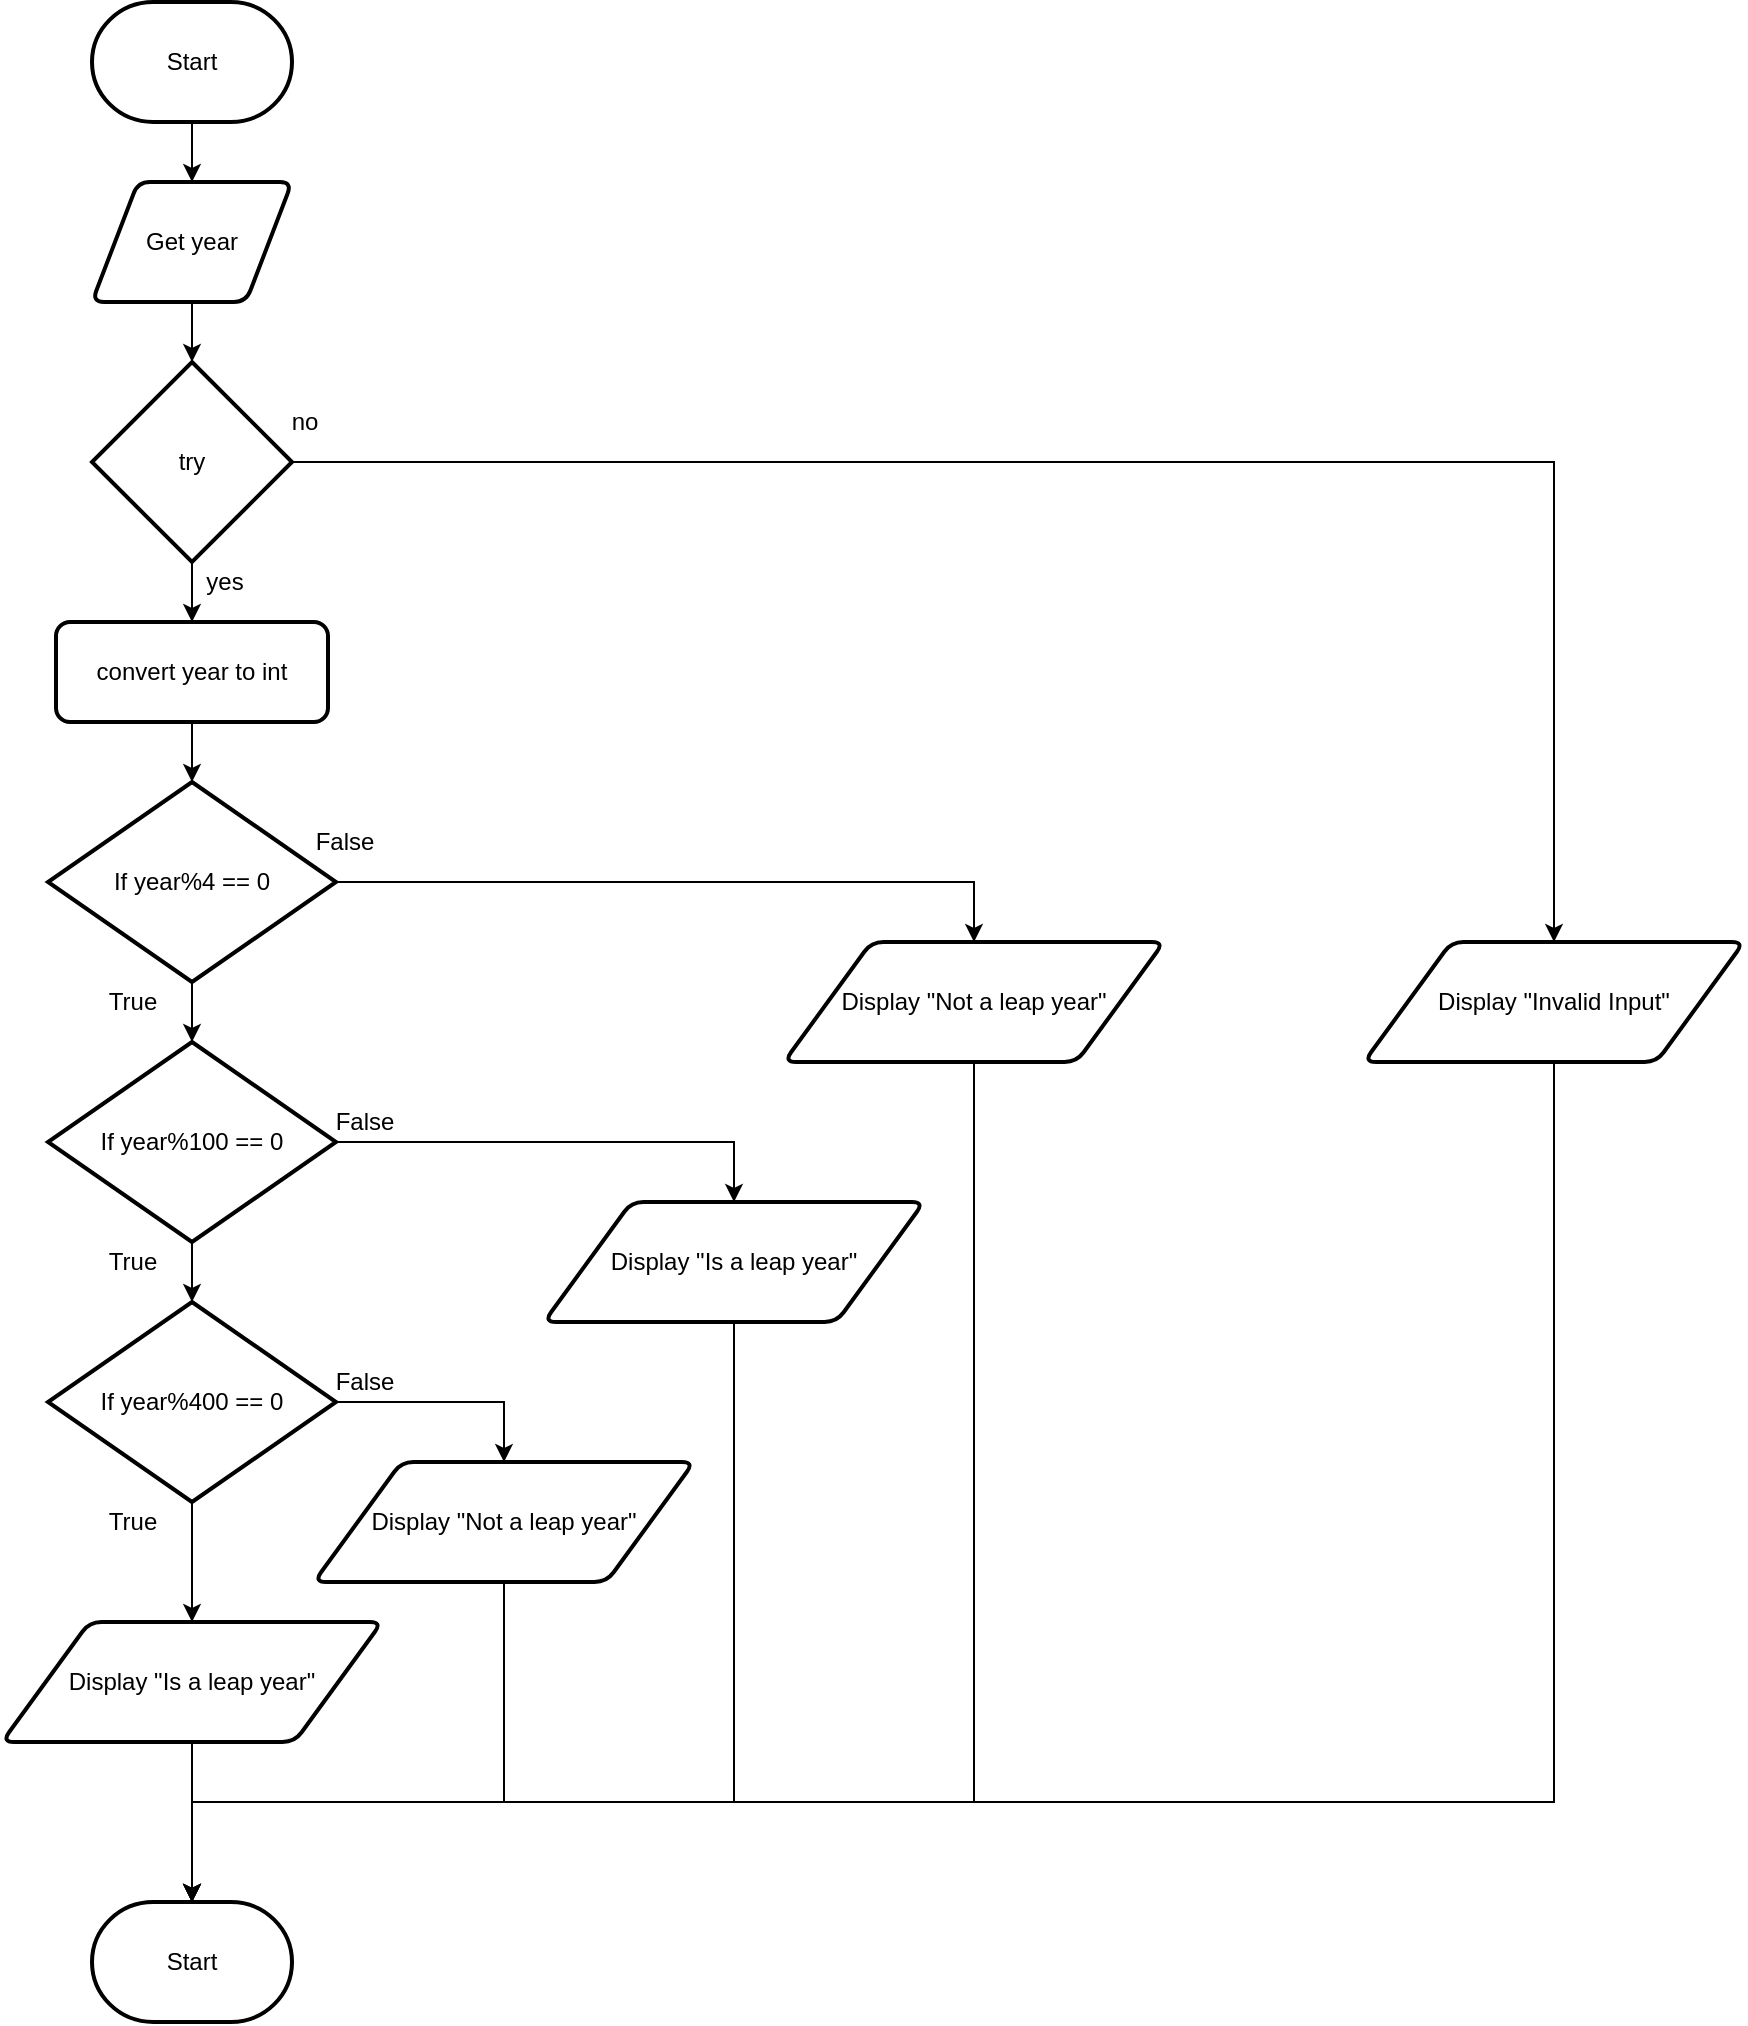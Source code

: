 <mxfile>
    <diagram id="aqkya4TFRdpiTSBKbrii" name="Flowchart">
        <mxGraphModel dx="1074" dy="1878" grid="1" gridSize="10" guides="1" tooltips="1" connect="1" arrows="1" fold="1" page="1" pageScale="1" pageWidth="827" pageHeight="1169" math="0" shadow="0">
            <root>
                <mxCell id="7Z-LrOooxTyzb09muiCP-0"/>
                <mxCell id="7Z-LrOooxTyzb09muiCP-1" parent="7Z-LrOooxTyzb09muiCP-0"/>
                <mxCell id="7Z-LrOooxTyzb09muiCP-7" value="" style="edgeStyle=none;html=1;" parent="7Z-LrOooxTyzb09muiCP-1" source="7Z-LrOooxTyzb09muiCP-2" target="7Z-LrOooxTyzb09muiCP-3" edge="1">
                    <mxGeometry relative="1" as="geometry"/>
                </mxCell>
                <mxCell id="7Z-LrOooxTyzb09muiCP-2" value="Start" style="strokeWidth=2;html=1;shape=mxgraph.flowchart.terminator;whiteSpace=wrap;" parent="7Z-LrOooxTyzb09muiCP-1" vertex="1">
                    <mxGeometry x="364" y="-130" width="100" height="60" as="geometry"/>
                </mxCell>
                <mxCell id="1" value="" style="edgeStyle=none;html=1;" edge="1" parent="7Z-LrOooxTyzb09muiCP-1" source="7Z-LrOooxTyzb09muiCP-3" target="0">
                    <mxGeometry relative="1" as="geometry"/>
                </mxCell>
                <mxCell id="7Z-LrOooxTyzb09muiCP-3" value="Get year" style="shape=parallelogram;html=1;strokeWidth=2;perimeter=parallelogramPerimeter;whiteSpace=wrap;rounded=1;arcSize=12;size=0.23;" parent="7Z-LrOooxTyzb09muiCP-1" vertex="1">
                    <mxGeometry x="364" y="-40" width="100" height="60" as="geometry"/>
                </mxCell>
                <mxCell id="PxzJmOgiMUBEC92OhOI_-4" style="edgeStyle=orthogonalEdgeStyle;html=1;entryX=0.5;entryY=0;entryDx=0;entryDy=0;rounded=0;" parent="7Z-LrOooxTyzb09muiCP-1" source="PxzJmOgiMUBEC92OhOI_-0" target="PxzJmOgiMUBEC92OhOI_-3" edge="1">
                    <mxGeometry relative="1" as="geometry"/>
                </mxCell>
                <mxCell id="PxzJmOgiMUBEC92OhOI_-8" value="" style="edgeStyle=orthogonalEdgeStyle;rounded=0;html=1;" parent="7Z-LrOooxTyzb09muiCP-1" source="PxzJmOgiMUBEC92OhOI_-0" target="PxzJmOgiMUBEC92OhOI_-7" edge="1">
                    <mxGeometry relative="1" as="geometry"/>
                </mxCell>
                <mxCell id="PxzJmOgiMUBEC92OhOI_-0" value="If year%4 == 0" style="strokeWidth=2;html=1;shape=mxgraph.flowchart.decision;whiteSpace=wrap;" parent="7Z-LrOooxTyzb09muiCP-1" vertex="1">
                    <mxGeometry x="342" y="260" width="144" height="100" as="geometry"/>
                </mxCell>
                <mxCell id="PxzJmOgiMUBEC92OhOI_-23" style="edgeStyle=orthogonalEdgeStyle;rounded=0;html=1;entryX=0.5;entryY=0;entryDx=0;entryDy=0;entryPerimeter=0;" parent="7Z-LrOooxTyzb09muiCP-1" source="PxzJmOgiMUBEC92OhOI_-3" target="PxzJmOgiMUBEC92OhOI_-21" edge="1">
                    <mxGeometry relative="1" as="geometry">
                        <Array as="points">
                            <mxPoint x="805" y="770"/>
                            <mxPoint x="414" y="770"/>
                        </Array>
                    </mxGeometry>
                </mxCell>
                <mxCell id="PxzJmOgiMUBEC92OhOI_-3" value="Display &quot;Not a leap year&quot;" style="shape=parallelogram;html=1;strokeWidth=2;perimeter=parallelogramPerimeter;whiteSpace=wrap;rounded=1;arcSize=12;size=0.23;" parent="7Z-LrOooxTyzb09muiCP-1" vertex="1">
                    <mxGeometry x="710" y="340" width="190" height="60" as="geometry"/>
                </mxCell>
                <mxCell id="PxzJmOgiMUBEC92OhOI_-5" value="False" style="text;html=1;align=center;verticalAlign=middle;resizable=0;points=[];autosize=1;strokeColor=none;fillColor=none;" parent="7Z-LrOooxTyzb09muiCP-1" vertex="1">
                    <mxGeometry x="465" y="280" width="50" height="20" as="geometry"/>
                </mxCell>
                <mxCell id="PxzJmOgiMUBEC92OhOI_-6" value="True" style="text;html=1;align=center;verticalAlign=middle;resizable=0;points=[];autosize=1;strokeColor=none;fillColor=none;" parent="7Z-LrOooxTyzb09muiCP-1" vertex="1">
                    <mxGeometry x="364" y="360" width="40" height="20" as="geometry"/>
                </mxCell>
                <mxCell id="PxzJmOgiMUBEC92OhOI_-12" style="edgeStyle=orthogonalEdgeStyle;rounded=0;html=1;entryX=0.5;entryY=0;entryDx=0;entryDy=0;" parent="7Z-LrOooxTyzb09muiCP-1" source="PxzJmOgiMUBEC92OhOI_-7" target="PxzJmOgiMUBEC92OhOI_-10" edge="1">
                    <mxGeometry relative="1" as="geometry"/>
                </mxCell>
                <mxCell id="PxzJmOgiMUBEC92OhOI_-14" value="" style="edgeStyle=orthogonalEdgeStyle;rounded=0;html=1;" parent="7Z-LrOooxTyzb09muiCP-1" source="PxzJmOgiMUBEC92OhOI_-7" target="PxzJmOgiMUBEC92OhOI_-13" edge="1">
                    <mxGeometry relative="1" as="geometry"/>
                </mxCell>
                <mxCell id="PxzJmOgiMUBEC92OhOI_-7" value="If year%100 == 0" style="strokeWidth=2;html=1;shape=mxgraph.flowchart.decision;whiteSpace=wrap;" parent="7Z-LrOooxTyzb09muiCP-1" vertex="1">
                    <mxGeometry x="342" y="390" width="144" height="100" as="geometry"/>
                </mxCell>
                <mxCell id="PxzJmOgiMUBEC92OhOI_-9" value="True" style="text;html=1;align=center;verticalAlign=middle;resizable=0;points=[];autosize=1;strokeColor=none;fillColor=none;" parent="7Z-LrOooxTyzb09muiCP-1" vertex="1">
                    <mxGeometry x="364" y="490" width="40" height="20" as="geometry"/>
                </mxCell>
                <mxCell id="PxzJmOgiMUBEC92OhOI_-24" style="edgeStyle=orthogonalEdgeStyle;rounded=0;html=1;entryX=0.5;entryY=0;entryDx=0;entryDy=0;entryPerimeter=0;" parent="7Z-LrOooxTyzb09muiCP-1" source="PxzJmOgiMUBEC92OhOI_-10" target="PxzJmOgiMUBEC92OhOI_-21" edge="1">
                    <mxGeometry relative="1" as="geometry">
                        <Array as="points">
                            <mxPoint x="685" y="770"/>
                            <mxPoint x="414" y="770"/>
                        </Array>
                    </mxGeometry>
                </mxCell>
                <mxCell id="PxzJmOgiMUBEC92OhOI_-10" value="Display &quot;Is a leap year&quot;" style="shape=parallelogram;html=1;strokeWidth=2;perimeter=parallelogramPerimeter;whiteSpace=wrap;rounded=1;arcSize=12;size=0.23;" parent="7Z-LrOooxTyzb09muiCP-1" vertex="1">
                    <mxGeometry x="590" y="470" width="190" height="60" as="geometry"/>
                </mxCell>
                <mxCell id="PxzJmOgiMUBEC92OhOI_-11" value="False" style="text;html=1;align=center;verticalAlign=middle;resizable=0;points=[];autosize=1;strokeColor=none;fillColor=none;" parent="7Z-LrOooxTyzb09muiCP-1" vertex="1">
                    <mxGeometry x="475" y="420" width="50" height="20" as="geometry"/>
                </mxCell>
                <mxCell id="PxzJmOgiMUBEC92OhOI_-16" style="edgeStyle=orthogonalEdgeStyle;rounded=0;html=1;entryX=0.5;entryY=0;entryDx=0;entryDy=0;" parent="7Z-LrOooxTyzb09muiCP-1" source="PxzJmOgiMUBEC92OhOI_-13" target="PxzJmOgiMUBEC92OhOI_-15" edge="1">
                    <mxGeometry relative="1" as="geometry">
                        <Array as="points">
                            <mxPoint x="570" y="570"/>
                        </Array>
                    </mxGeometry>
                </mxCell>
                <mxCell id="PxzJmOgiMUBEC92OhOI_-20" style="edgeStyle=orthogonalEdgeStyle;rounded=0;html=1;entryX=0.5;entryY=0;entryDx=0;entryDy=0;" parent="7Z-LrOooxTyzb09muiCP-1" source="PxzJmOgiMUBEC92OhOI_-13" target="PxzJmOgiMUBEC92OhOI_-19" edge="1">
                    <mxGeometry relative="1" as="geometry"/>
                </mxCell>
                <mxCell id="PxzJmOgiMUBEC92OhOI_-13" value="If year%400 == 0" style="strokeWidth=2;html=1;shape=mxgraph.flowchart.decision;whiteSpace=wrap;" parent="7Z-LrOooxTyzb09muiCP-1" vertex="1">
                    <mxGeometry x="342" y="520" width="144" height="100" as="geometry"/>
                </mxCell>
                <mxCell id="PxzJmOgiMUBEC92OhOI_-25" style="edgeStyle=orthogonalEdgeStyle;rounded=0;html=1;entryX=0.5;entryY=0;entryDx=0;entryDy=0;entryPerimeter=0;" parent="7Z-LrOooxTyzb09muiCP-1" source="PxzJmOgiMUBEC92OhOI_-15" target="PxzJmOgiMUBEC92OhOI_-21" edge="1">
                    <mxGeometry relative="1" as="geometry">
                        <Array as="points">
                            <mxPoint x="570" y="770"/>
                            <mxPoint x="414" y="770"/>
                        </Array>
                    </mxGeometry>
                </mxCell>
                <mxCell id="PxzJmOgiMUBEC92OhOI_-15" value="Display &quot;Not a leap year&quot;" style="shape=parallelogram;html=1;strokeWidth=2;perimeter=parallelogramPerimeter;whiteSpace=wrap;rounded=1;arcSize=12;size=0.23;" parent="7Z-LrOooxTyzb09muiCP-1" vertex="1">
                    <mxGeometry x="475" y="600" width="190" height="60" as="geometry"/>
                </mxCell>
                <mxCell id="PxzJmOgiMUBEC92OhOI_-17" value="False" style="text;html=1;align=center;verticalAlign=middle;resizable=0;points=[];autosize=1;strokeColor=none;fillColor=none;" parent="7Z-LrOooxTyzb09muiCP-1" vertex="1">
                    <mxGeometry x="475" y="550" width="50" height="20" as="geometry"/>
                </mxCell>
                <mxCell id="PxzJmOgiMUBEC92OhOI_-18" value="True" style="text;html=1;align=center;verticalAlign=middle;resizable=0;points=[];autosize=1;strokeColor=none;fillColor=none;" parent="7Z-LrOooxTyzb09muiCP-1" vertex="1">
                    <mxGeometry x="364" y="620" width="40" height="20" as="geometry"/>
                </mxCell>
                <mxCell id="PxzJmOgiMUBEC92OhOI_-22" value="" style="edgeStyle=orthogonalEdgeStyle;rounded=0;html=1;" parent="7Z-LrOooxTyzb09muiCP-1" source="PxzJmOgiMUBEC92OhOI_-19" target="PxzJmOgiMUBEC92OhOI_-21" edge="1">
                    <mxGeometry relative="1" as="geometry"/>
                </mxCell>
                <mxCell id="PxzJmOgiMUBEC92OhOI_-19" value="Display &quot;Is a leap year&quot;" style="shape=parallelogram;html=1;strokeWidth=2;perimeter=parallelogramPerimeter;whiteSpace=wrap;rounded=1;arcSize=12;size=0.23;" parent="7Z-LrOooxTyzb09muiCP-1" vertex="1">
                    <mxGeometry x="319" y="680" width="190" height="60" as="geometry"/>
                </mxCell>
                <mxCell id="PxzJmOgiMUBEC92OhOI_-21" value="Start" style="strokeWidth=2;html=1;shape=mxgraph.flowchart.terminator;whiteSpace=wrap;" parent="7Z-LrOooxTyzb09muiCP-1" vertex="1">
                    <mxGeometry x="364" y="820" width="100" height="60" as="geometry"/>
                </mxCell>
                <mxCell id="3" value="" style="edgeStyle=none;html=1;" edge="1" parent="7Z-LrOooxTyzb09muiCP-1" source="0" target="2">
                    <mxGeometry relative="1" as="geometry"/>
                </mxCell>
                <mxCell id="8" style="edgeStyle=orthogonalEdgeStyle;html=1;entryX=0.5;entryY=0;entryDx=0;entryDy=0;rounded=0;" edge="1" parent="7Z-LrOooxTyzb09muiCP-1" source="0" target="7">
                    <mxGeometry relative="1" as="geometry"/>
                </mxCell>
                <mxCell id="0" value="try" style="strokeWidth=2;html=1;shape=mxgraph.flowchart.decision;whiteSpace=wrap;" vertex="1" parent="7Z-LrOooxTyzb09muiCP-1">
                    <mxGeometry x="364" y="50" width="100" height="100" as="geometry"/>
                </mxCell>
                <mxCell id="4" value="" style="edgeStyle=none;html=1;" edge="1" parent="7Z-LrOooxTyzb09muiCP-1" source="2" target="PxzJmOgiMUBEC92OhOI_-0">
                    <mxGeometry relative="1" as="geometry"/>
                </mxCell>
                <mxCell id="2" value="convert year to int" style="rounded=1;whiteSpace=wrap;html=1;absoluteArcSize=1;arcSize=14;strokeWidth=2;" vertex="1" parent="7Z-LrOooxTyzb09muiCP-1">
                    <mxGeometry x="346" y="180" width="136" height="50" as="geometry"/>
                </mxCell>
                <mxCell id="5" value="yes" style="text;html=1;align=center;verticalAlign=middle;resizable=0;points=[];autosize=1;strokeColor=none;fillColor=none;" vertex="1" parent="7Z-LrOooxTyzb09muiCP-1">
                    <mxGeometry x="415" y="150" width="30" height="20" as="geometry"/>
                </mxCell>
                <mxCell id="6" value="no" style="text;html=1;align=center;verticalAlign=middle;resizable=0;points=[];autosize=1;strokeColor=none;fillColor=none;" vertex="1" parent="7Z-LrOooxTyzb09muiCP-1">
                    <mxGeometry x="455" y="70" width="30" height="20" as="geometry"/>
                </mxCell>
                <mxCell id="9" style="edgeStyle=orthogonalEdgeStyle;rounded=0;html=1;entryX=0.5;entryY=0;entryDx=0;entryDy=0;entryPerimeter=0;" edge="1" parent="7Z-LrOooxTyzb09muiCP-1" source="7" target="PxzJmOgiMUBEC92OhOI_-21">
                    <mxGeometry relative="1" as="geometry">
                        <Array as="points">
                            <mxPoint x="1095" y="770"/>
                            <mxPoint x="414" y="770"/>
                        </Array>
                    </mxGeometry>
                </mxCell>
                <mxCell id="7" value="Display &quot;Invalid Input&quot;" style="shape=parallelogram;html=1;strokeWidth=2;perimeter=parallelogramPerimeter;whiteSpace=wrap;rounded=1;arcSize=12;size=0.23;" vertex="1" parent="7Z-LrOooxTyzb09muiCP-1">
                    <mxGeometry x="1000" y="340" width="190" height="60" as="geometry"/>
                </mxCell>
            </root>
        </mxGraphModel>
    </diagram>
    <diagram id="KjG14Q_7bZ2Fs4syXYFA" name="Top Down">
        <mxGraphModel dx="1074" dy="741" grid="1" gridSize="10" guides="1" tooltips="1" connect="1" arrows="1" fold="1" page="1" pageScale="1" pageWidth="827" pageHeight="1169" math="0" shadow="0">
            <root>
                <mxCell id="0"/>
                <mxCell id="1" parent="0"/>
                <mxCell id="QtO_xw6DOo0jZK6YUWM9-8" value="" style="edgeStyle=none;html=1;" parent="1" source="QtO_xw6DOo0jZK6YUWM9-1" target="QtO_xw6DOo0jZK6YUWM9-3" edge="1">
                    <mxGeometry relative="1" as="geometry"/>
                </mxCell>
                <mxCell id="QtO_xw6DOo0jZK6YUWM9-9" style="edgeStyle=orthogonalEdgeStyle;html=1;entryX=0.5;entryY=0;entryDx=0;entryDy=0;rounded=0;" parent="1" source="QtO_xw6DOo0jZK6YUWM9-1" target="QtO_xw6DOo0jZK6YUWM9-2" edge="1">
                    <mxGeometry relative="1" as="geometry">
                        <Array as="points">
                            <mxPoint x="414" y="160"/>
                            <mxPoint x="260" y="160"/>
                        </Array>
                    </mxGeometry>
                </mxCell>
                <mxCell id="QtO_xw6DOo0jZK6YUWM9-10" style="edgeStyle=orthogonalEdgeStyle;html=1;entryX=0.5;entryY=0;entryDx=0;entryDy=0;rounded=0;" parent="1" source="QtO_xw6DOo0jZK6YUWM9-1" target="QtO_xw6DOo0jZK6YUWM9-4" edge="1">
                    <mxGeometry relative="1" as="geometry">
                        <Array as="points">
                            <mxPoint x="414" y="160"/>
                            <mxPoint x="570" y="160"/>
                        </Array>
                    </mxGeometry>
                </mxCell>
                <mxCell id="QtO_xw6DOo0jZK6YUWM9-1" value="Circumference" style="rounded=0;whiteSpace=wrap;html=1;" parent="1" vertex="1">
                    <mxGeometry x="354" y="80" width="120" height="60" as="geometry"/>
                </mxCell>
                <mxCell id="QtO_xw6DOo0jZK6YUWM9-11" value="" style="edgeStyle=orthogonalEdgeStyle;rounded=0;html=1;" parent="1" source="QtO_xw6DOo0jZK6YUWM9-2" target="QtO_xw6DOo0jZK6YUWM9-5" edge="1">
                    <mxGeometry relative="1" as="geometry"/>
                </mxCell>
                <mxCell id="QtO_xw6DOo0jZK6YUWM9-2" value="Input" style="rounded=0;whiteSpace=wrap;html=1;" parent="1" vertex="1">
                    <mxGeometry x="200" y="180" width="120" height="60" as="geometry"/>
                </mxCell>
                <mxCell id="QtO_xw6DOo0jZK6YUWM9-12" value="" style="edgeStyle=orthogonalEdgeStyle;rounded=0;html=1;" parent="1" source="QtO_xw6DOo0jZK6YUWM9-3" target="QtO_xw6DOo0jZK6YUWM9-6" edge="1">
                    <mxGeometry relative="1" as="geometry"/>
                </mxCell>
                <mxCell id="QtO_xw6DOo0jZK6YUWM9-3" value="Process" style="rounded=0;whiteSpace=wrap;html=1;" parent="1" vertex="1">
                    <mxGeometry x="354" y="180" width="120" height="60" as="geometry"/>
                </mxCell>
                <mxCell id="QtO_xw6DOo0jZK6YUWM9-13" value="" style="edgeStyle=orthogonalEdgeStyle;rounded=0;html=1;" parent="1" source="QtO_xw6DOo0jZK6YUWM9-4" target="QtO_xw6DOo0jZK6YUWM9-7" edge="1">
                    <mxGeometry relative="1" as="geometry"/>
                </mxCell>
                <mxCell id="QtO_xw6DOo0jZK6YUWM9-4" value="output" style="rounded=0;whiteSpace=wrap;html=1;" parent="1" vertex="1">
                    <mxGeometry x="510" y="180" width="120" height="60" as="geometry"/>
                </mxCell>
                <mxCell id="QtO_xw6DOo0jZK6YUWM9-5" value="Get year" style="rounded=0;whiteSpace=wrap;html=1;" parent="1" vertex="1">
                    <mxGeometry x="200" y="280" width="120" height="60" as="geometry"/>
                </mxCell>
                <mxCell id="QtO_xw6DOo0jZK6YUWM9-6" value="Check if it's a leap-year" style="rounded=0;whiteSpace=wrap;html=1;" parent="1" vertex="1">
                    <mxGeometry x="354" y="280" width="120" height="60" as="geometry"/>
                </mxCell>
                <mxCell id="QtO_xw6DOo0jZK6YUWM9-7" value="Display answer" style="rounded=0;whiteSpace=wrap;html=1;" parent="1" vertex="1">
                    <mxGeometry x="510" y="280" width="120" height="60" as="geometry"/>
                </mxCell>
            </root>
        </mxGraphModel>
    </diagram>
</mxfile>